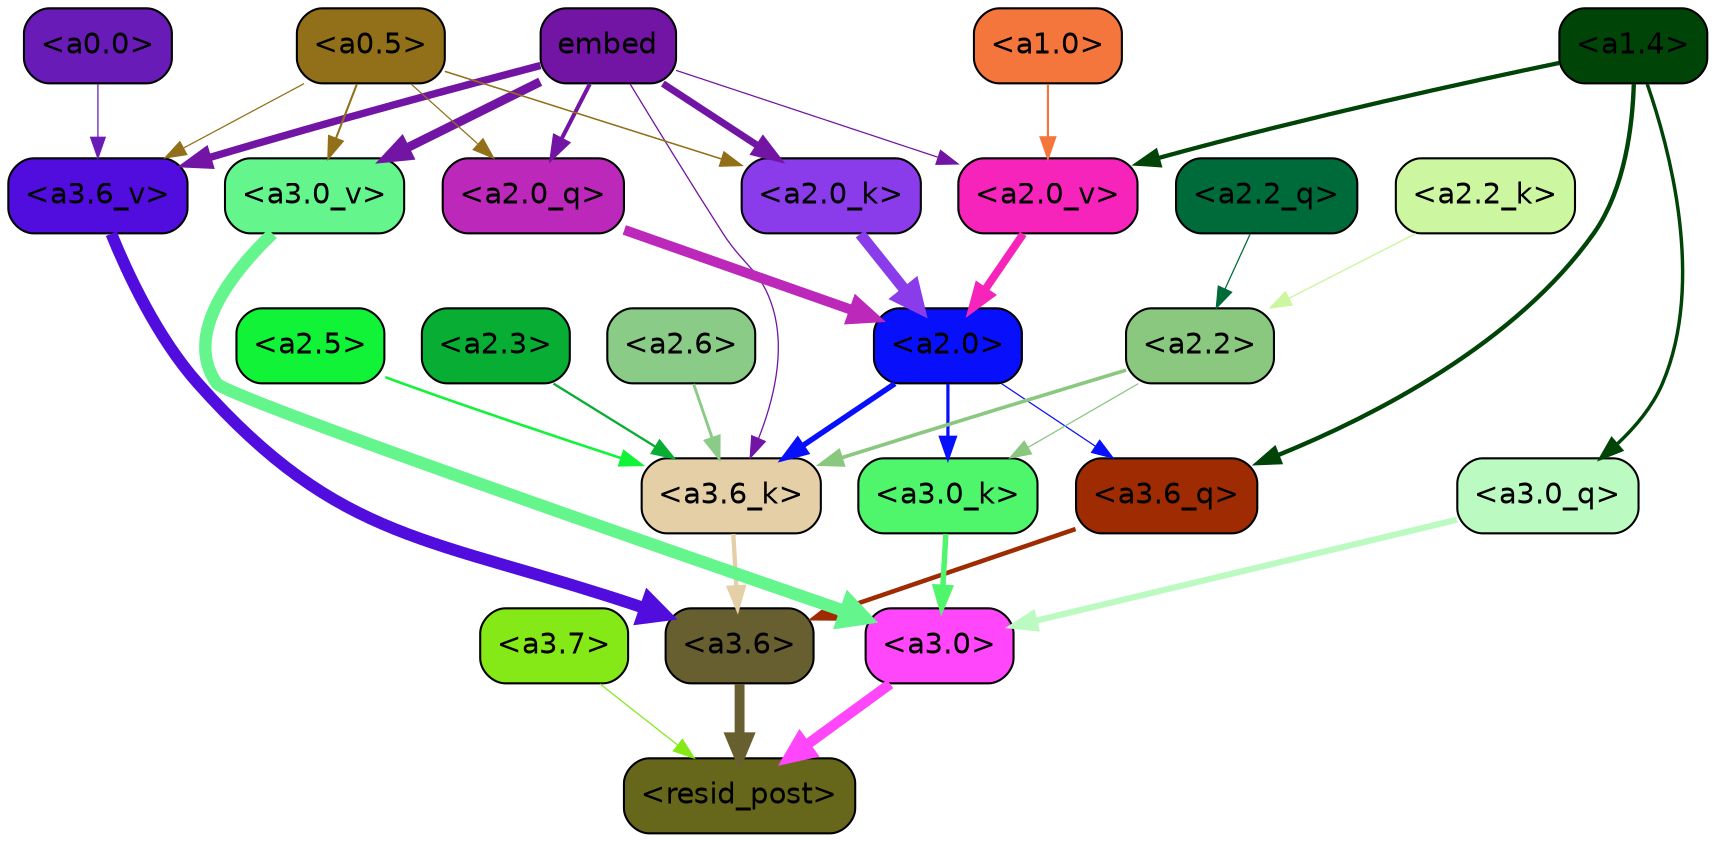 strict digraph "" {
	graph [bgcolor=transparent,
		layout=dot,
		overlap=false,
		splines=true
	];
	"<a3.7>"	[color=black,
		fillcolor="#85e917",
		fontname=Helvetica,
		shape=box,
		style="filled, rounded"];
	"<resid_post>"	[color=black,
		fillcolor="#67671c",
		fontname=Helvetica,
		shape=box,
		style="filled, rounded"];
	"<a3.7>" -> "<resid_post>"	[color="#85e917",
		penwidth=0.6];
	"<a3.6>"	[color=black,
		fillcolor="#675f30",
		fontname=Helvetica,
		shape=box,
		style="filled, rounded"];
	"<a3.6>" -> "<resid_post>"	[color="#675f30",
		penwidth=4.748674273490906];
	"<a3.0>"	[color=black,
		fillcolor="#ff46fb",
		fontname=Helvetica,
		shape=box,
		style="filled, rounded"];
	"<a3.0>" -> "<resid_post>"	[color="#ff46fb",
		penwidth=5.004031300544739];
	"<a3.6_q>"	[color=black,
		fillcolor="#9e2b02",
		fontname=Helvetica,
		shape=box,
		style="filled, rounded"];
	"<a3.6_q>" -> "<a3.6>"	[color="#9e2b02",
		penwidth=2.1656854450702667];
	"<a3.0_q>"	[color=black,
		fillcolor="#bbfbc2",
		fontname=Helvetica,
		shape=box,
		style="filled, rounded"];
	"<a3.0_q>" -> "<a3.0>"	[color="#bbfbc2",
		penwidth=2.95696559548378];
	"<a3.6_k>"	[color=black,
		fillcolor="#e5cfa7",
		fontname=Helvetica,
		shape=box,
		style="filled, rounded"];
	"<a3.6_k>" -> "<a3.6>"	[color="#e5cfa7",
		penwidth=2.086437076330185];
	"<a3.0_k>"	[color=black,
		fillcolor="#4ff56b",
		fontname=Helvetica,
		shape=box,
		style="filled, rounded"];
	"<a3.0_k>" -> "<a3.0>"	[color="#4ff56b",
		penwidth=2.5988530814647675];
	"<a3.6_v>"	[color=black,
		fillcolor="#510cde",
		fontname=Helvetica,
		shape=box,
		style="filled, rounded"];
	"<a3.6_v>" -> "<a3.6>"	[color="#510cde",
		penwidth=5.669987380504608];
	"<a3.0_v>"	[color=black,
		fillcolor="#65f58d",
		fontname=Helvetica,
		shape=box,
		style="filled, rounded"];
	"<a3.0_v>" -> "<a3.0>"	[color="#65f58d",
		penwidth=5.9515902400016785];
	"<a2.0>"	[color=black,
		fillcolor="#080ffa",
		fontname=Helvetica,
		shape=box,
		style="filled, rounded"];
	"<a2.0>" -> "<a3.6_q>"	[color="#080ffa",
		penwidth=0.6];
	"<a2.0>" -> "<a3.6_k>"	[color="#080ffa",
		penwidth=2.6423546075820923];
	"<a2.0>" -> "<a3.0_k>"	[color="#080ffa",
		penwidth=1.5482127666473389];
	"<a1.4>"	[color=black,
		fillcolor="#004407",
		fontname=Helvetica,
		shape=box,
		style="filled, rounded"];
	"<a1.4>" -> "<a3.6_q>"	[color="#004407",
		penwidth=2.1035547256469727];
	"<a1.4>" -> "<a3.0_q>"	[color="#004407",
		penwidth=1.6541699171066284];
	"<a2.0_v>"	[color=black,
		fillcolor="#f724bb",
		fontname=Helvetica,
		shape=box,
		style="filled, rounded"];
	"<a1.4>" -> "<a2.0_v>"	[color="#004407",
		penwidth=2.048949420452118];
	"<a2.6>"	[color=black,
		fillcolor="#89cb87",
		fontname=Helvetica,
		shape=box,
		style="filled, rounded"];
	"<a2.6>" -> "<a3.6_k>"	[color="#89cb87",
		penwidth=1.3718644380569458];
	"<a2.5>"	[color=black,
		fillcolor="#10f337",
		fontname=Helvetica,
		shape=box,
		style="filled, rounded"];
	"<a2.5>" -> "<a3.6_k>"	[color="#10f337",
		penwidth=1.231603980064392];
	"<a2.3>"	[color=black,
		fillcolor="#08ae34",
		fontname=Helvetica,
		shape=box,
		style="filled, rounded"];
	"<a2.3>" -> "<a3.6_k>"	[color="#08ae34",
		penwidth=1.1117559671401978];
	"<a2.2>"	[color=black,
		fillcolor="#8ac77f",
		fontname=Helvetica,
		shape=box,
		style="filled, rounded"];
	"<a2.2>" -> "<a3.6_k>"	[color="#8ac77f",
		penwidth=1.7315057516098022];
	"<a2.2>" -> "<a3.0_k>"	[color="#8ac77f",
		penwidth=0.6];
	embed	[color=black,
		fillcolor="#7214a4",
		fontname=Helvetica,
		shape=box,
		style="filled, rounded"];
	embed -> "<a3.6_k>"	[color="#7214a4",
		penwidth=0.6229734420776367];
	embed -> "<a3.6_v>"	[color="#7214a4",
		penwidth=3.56406831741333];
	embed -> "<a3.0_v>"	[color="#7214a4",
		penwidth=4.293717980384827];
	"<a2.0_q>"	[color=black,
		fillcolor="#bc28b9",
		fontname=Helvetica,
		shape=box,
		style="filled, rounded"];
	embed -> "<a2.0_q>"	[color="#7214a4",
		penwidth=1.9479764699935913];
	"<a2.0_k>"	[color=black,
		fillcolor="#8a3bea",
		fontname=Helvetica,
		shape=box,
		style="filled, rounded"];
	embed -> "<a2.0_k>"	[color="#7214a4",
		penwidth=3.348647713661194];
	embed -> "<a2.0_v>"	[color="#7214a4",
		penwidth=0.6];
	"<a0.5>"	[color=black,
		fillcolor="#917019",
		fontname=Helvetica,
		shape=box,
		style="filled, rounded"];
	"<a0.5>" -> "<a3.6_v>"	[color="#917019",
		penwidth=0.6];
	"<a0.5>" -> "<a3.0_v>"	[color="#917019",
		penwidth=0.9916514158248901];
	"<a0.5>" -> "<a2.0_q>"	[color="#917019",
		penwidth=0.6];
	"<a0.5>" -> "<a2.0_k>"	[color="#917019",
		penwidth=0.7479127645492554];
	"<a0.0>"	[color=black,
		fillcolor="#681bb6",
		fontname=Helvetica,
		shape=box,
		style="filled, rounded"];
	"<a0.0>" -> "<a3.6_v>"	[color="#681bb6",
		penwidth=0.6];
	"<a2.2_q>"	[color=black,
		fillcolor="#006b3a",
		fontname=Helvetica,
		shape=box,
		style="filled, rounded"];
	"<a2.2_q>" -> "<a2.2>"	[color="#006b3a",
		penwidth=0.6068362593650818];
	"<a2.0_q>" -> "<a2.0>"	[color="#bc28b9",
		penwidth=4.801594913005829];
	"<a2.2_k>"	[color=black,
		fillcolor="#cdf6a1",
		fontname=Helvetica,
		shape=box,
		style="filled, rounded"];
	"<a2.2_k>" -> "<a2.2>"	[color="#cdf6a1",
		penwidth=0.6648573875427246];
	"<a2.0_k>" -> "<a2.0>"	[color="#8a3bea",
		penwidth=5.364346981048584];
	"<a2.0_v>" -> "<a2.0>"	[color="#f724bb",
		penwidth=3.76983106136322];
	"<a1.0>"	[color=black,
		fillcolor="#f5763c",
		fontname=Helvetica,
		shape=box,
		style="filled, rounded"];
	"<a1.0>" -> "<a2.0_v>"	[color="#f5763c",
		penwidth=1.0333166718482971];
}

